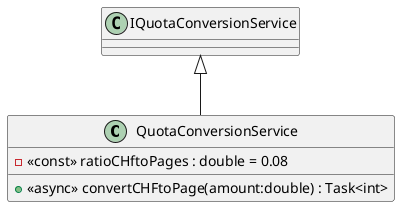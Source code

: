 @startuml
class QuotaConversionService {
    - <<const>> ratioCHftoPages : double = 0.08
    + <<async>> convertCHFtoPage(amount:double) : Task<int>
}
IQuotaConversionService <|-- QuotaConversionService
@enduml
